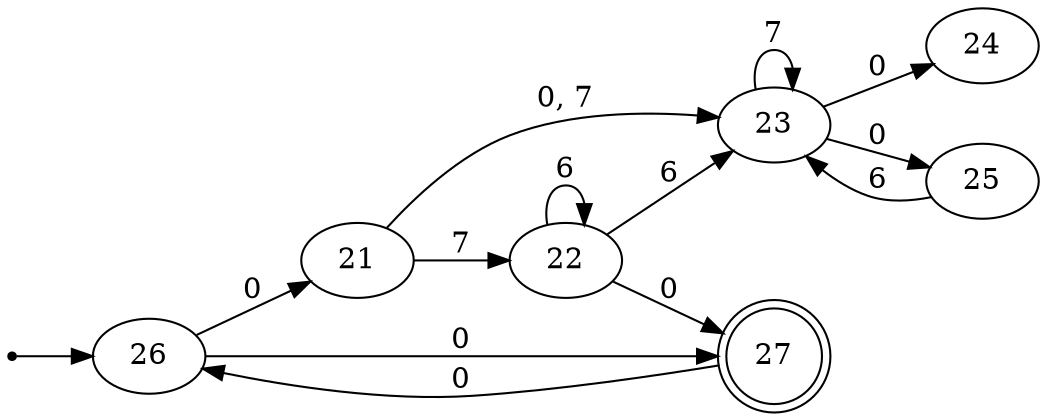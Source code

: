 digraph{

rankdir=LR;
inic[shape=point];

inic->26;

21->22 [label="7"];
21->23 [label="0, 7"];
22->22 [label="6"];
22->23 [label="6"];
22->27 [label="0"];
23->23 [label="7"];
23->24 [label="0"];
23->25 [label="0"];
25->23 [label="6"];
26->21 [label="0"];
26->27 [label="0"];
27->26 [label="0"];

27[shape=doublecircle];
}

